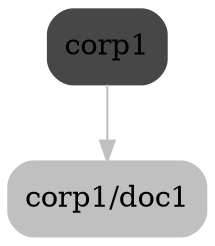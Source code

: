 digraph G {
ordering=out;
<corp1>[shape=Mrecord,color=gray28,style=filled];
<corp1/doc1>[shape=Mrecord,color=gray,style=filled];
<corp1> -> <corp1/doc1>[color=gray,style=filled];
}
